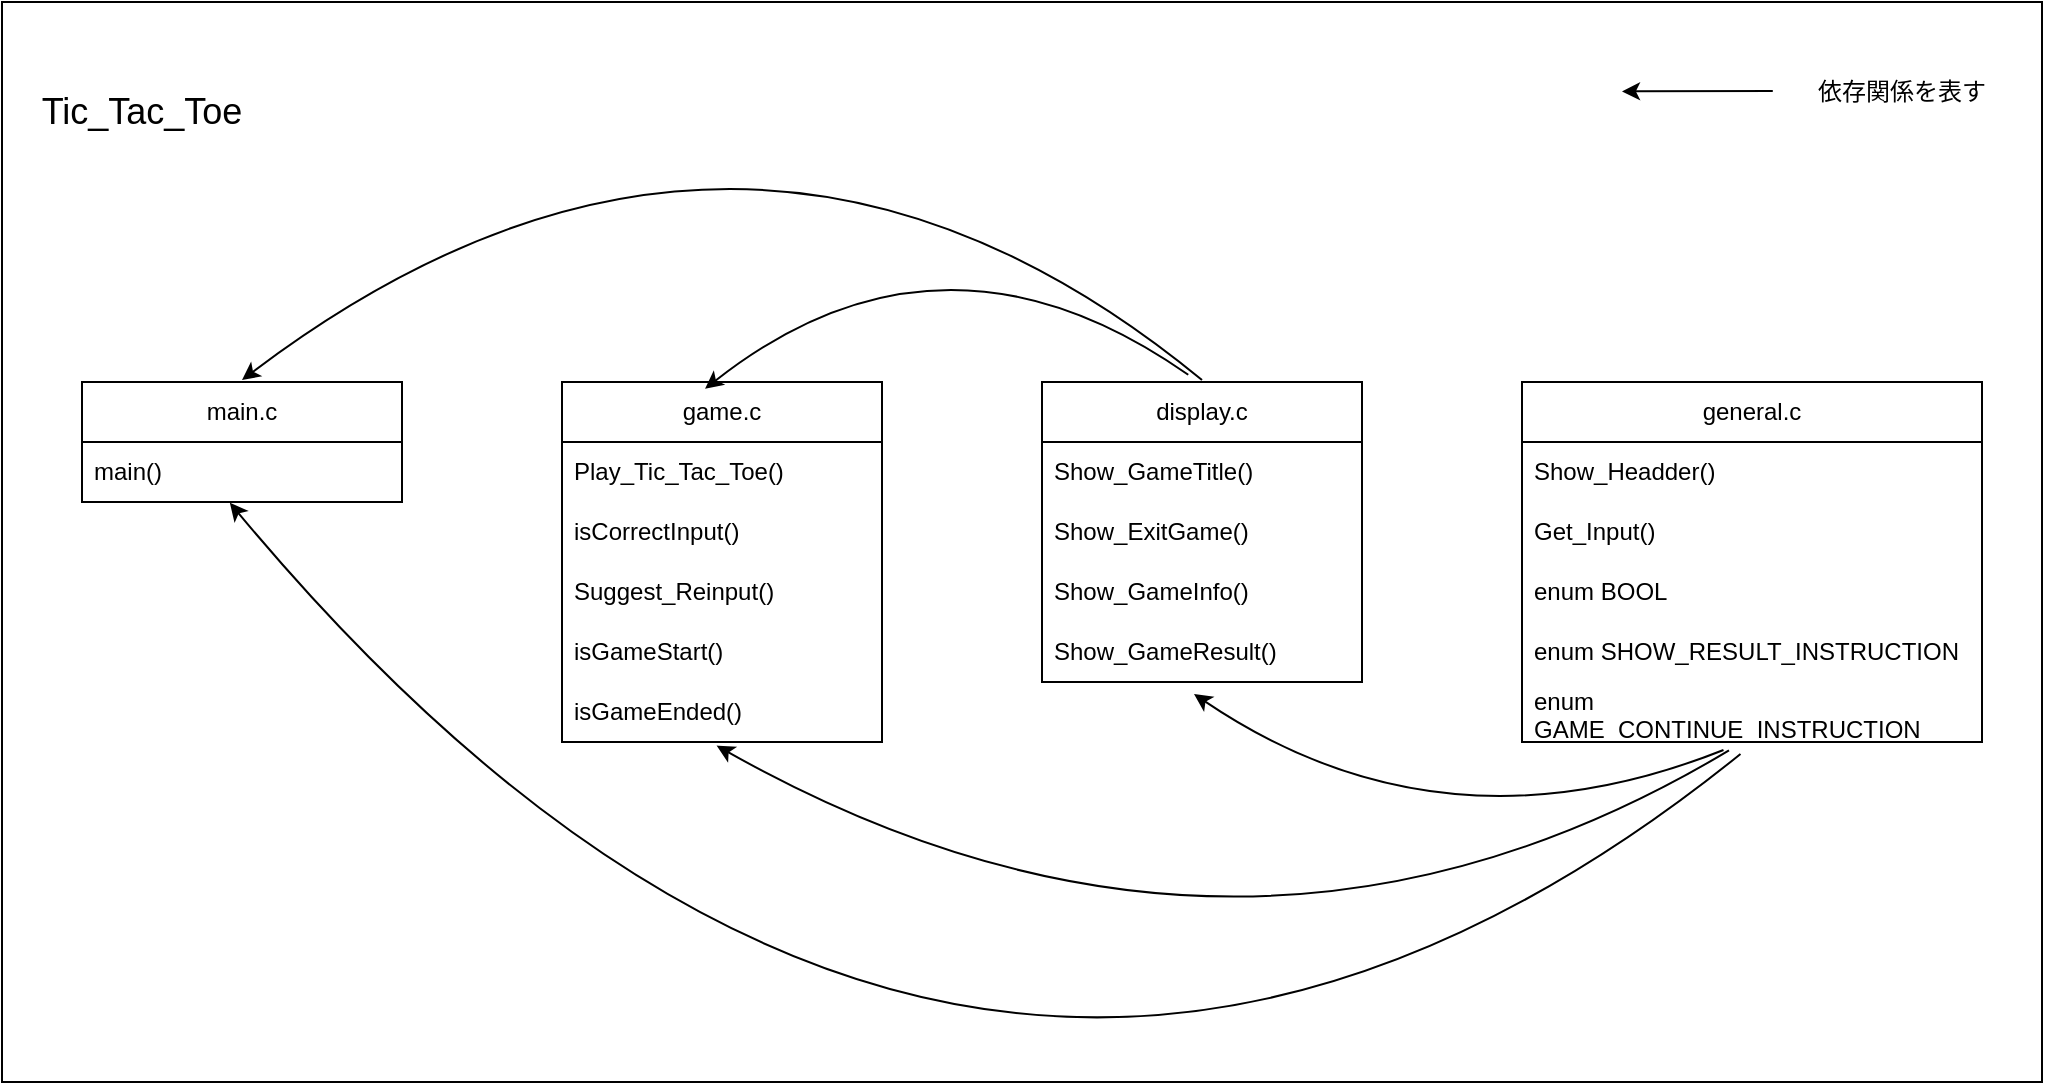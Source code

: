 <mxfile version="24.4.2" type="device">
  <diagram name="ページ1" id="AvuZTYZwSpTfi3i4aA59">
    <mxGraphModel dx="1242" dy="1746" grid="1" gridSize="10" guides="1" tooltips="1" connect="1" arrows="1" fold="1" page="1" pageScale="1" pageWidth="827" pageHeight="1169" math="0" shadow="0">
      <root>
        <mxCell id="0" />
        <mxCell id="1" parent="0" />
        <mxCell id="zXDxkU9e8F_hktkV6KAk-51" value="" style="rounded=0;whiteSpace=wrap;html=1;" parent="1" vertex="1">
          <mxGeometry x="40" y="-30" width="1020" height="540" as="geometry" />
        </mxCell>
        <mxCell id="zXDxkU9e8F_hktkV6KAk-8" value="main.c" style="swimlane;fontStyle=0;childLayout=stackLayout;horizontal=1;startSize=30;horizontalStack=0;resizeParent=1;resizeParentMax=0;resizeLast=0;collapsible=1;marginBottom=0;whiteSpace=wrap;html=1;" parent="1" vertex="1">
          <mxGeometry x="80" y="160" width="160" height="60" as="geometry" />
        </mxCell>
        <mxCell id="zXDxkU9e8F_hktkV6KAk-11" value="main()" style="text;strokeColor=none;fillColor=none;align=left;verticalAlign=middle;spacingLeft=4;spacingRight=4;overflow=hidden;points=[[0,0.5],[1,0.5]];portConstraint=eastwest;rotatable=0;whiteSpace=wrap;html=1;" parent="zXDxkU9e8F_hktkV6KAk-8" vertex="1">
          <mxGeometry y="30" width="160" height="30" as="geometry" />
        </mxCell>
        <mxCell id="zXDxkU9e8F_hktkV6KAk-12" value="display.c" style="swimlane;fontStyle=0;childLayout=stackLayout;horizontal=1;startSize=30;horizontalStack=0;resizeParent=1;resizeParentMax=0;resizeLast=0;collapsible=1;marginBottom=0;whiteSpace=wrap;html=1;" parent="1" vertex="1">
          <mxGeometry x="560" y="160" width="160" height="150" as="geometry" />
        </mxCell>
        <mxCell id="zXDxkU9e8F_hktkV6KAk-13" value="Show_GameTitle()" style="text;strokeColor=none;fillColor=none;align=left;verticalAlign=middle;spacingLeft=4;spacingRight=4;overflow=hidden;points=[[0,0.5],[1,0.5]];portConstraint=eastwest;rotatable=0;whiteSpace=wrap;html=1;" parent="zXDxkU9e8F_hktkV6KAk-12" vertex="1">
          <mxGeometry y="30" width="160" height="30" as="geometry" />
        </mxCell>
        <mxCell id="zXDxkU9e8F_hktkV6KAk-14" value="Show_ExitGame()" style="text;strokeColor=none;fillColor=none;align=left;verticalAlign=middle;spacingLeft=4;spacingRight=4;overflow=hidden;points=[[0,0.5],[1,0.5]];portConstraint=eastwest;rotatable=0;whiteSpace=wrap;html=1;" parent="zXDxkU9e8F_hktkV6KAk-12" vertex="1">
          <mxGeometry y="60" width="160" height="30" as="geometry" />
        </mxCell>
        <mxCell id="zXDxkU9e8F_hktkV6KAk-15" value="Show_GameInfo()" style="text;strokeColor=none;fillColor=none;align=left;verticalAlign=middle;spacingLeft=4;spacingRight=4;overflow=hidden;points=[[0,0.5],[1,0.5]];portConstraint=eastwest;rotatable=0;whiteSpace=wrap;html=1;" parent="zXDxkU9e8F_hktkV6KAk-12" vertex="1">
          <mxGeometry y="90" width="160" height="30" as="geometry" />
        </mxCell>
        <mxCell id="SHtjcA-MINKXaXSwgIMn-2" value="Show_GameResult()" style="text;strokeColor=none;fillColor=none;align=left;verticalAlign=middle;spacingLeft=4;spacingRight=4;overflow=hidden;points=[[0,0.5],[1,0.5]];portConstraint=eastwest;rotatable=0;whiteSpace=wrap;html=1;" vertex="1" parent="zXDxkU9e8F_hktkV6KAk-12">
          <mxGeometry y="120" width="160" height="30" as="geometry" />
        </mxCell>
        <mxCell id="zXDxkU9e8F_hktkV6KAk-16" value="game.c" style="swimlane;fontStyle=0;childLayout=stackLayout;horizontal=1;startSize=30;horizontalStack=0;resizeParent=1;resizeParentMax=0;resizeLast=0;collapsible=1;marginBottom=0;whiteSpace=wrap;html=1;" parent="1" vertex="1">
          <mxGeometry x="320" y="160" width="160" height="180" as="geometry" />
        </mxCell>
        <mxCell id="zXDxkU9e8F_hktkV6KAk-17" value="Play_Tic_Tac_Toe()" style="text;strokeColor=none;fillColor=none;align=left;verticalAlign=middle;spacingLeft=4;spacingRight=4;overflow=hidden;points=[[0,0.5],[1,0.5]];portConstraint=eastwest;rotatable=0;whiteSpace=wrap;html=1;" parent="zXDxkU9e8F_hktkV6KAk-16" vertex="1">
          <mxGeometry y="30" width="160" height="30" as="geometry" />
        </mxCell>
        <mxCell id="zXDxkU9e8F_hktkV6KAk-18" value="isCorrectInput()" style="text;strokeColor=none;fillColor=none;align=left;verticalAlign=middle;spacingLeft=4;spacingRight=4;overflow=hidden;points=[[0,0.5],[1,0.5]];portConstraint=eastwest;rotatable=0;whiteSpace=wrap;html=1;" parent="zXDxkU9e8F_hktkV6KAk-16" vertex="1">
          <mxGeometry y="60" width="160" height="30" as="geometry" />
        </mxCell>
        <mxCell id="zXDxkU9e8F_hktkV6KAk-19" value="Suggest_Reinput()" style="text;strokeColor=none;fillColor=none;align=left;verticalAlign=middle;spacingLeft=4;spacingRight=4;overflow=hidden;points=[[0,0.5],[1,0.5]];portConstraint=eastwest;rotatable=0;whiteSpace=wrap;html=1;" parent="zXDxkU9e8F_hktkV6KAk-16" vertex="1">
          <mxGeometry y="90" width="160" height="30" as="geometry" />
        </mxCell>
        <mxCell id="SHtjcA-MINKXaXSwgIMn-1" value="isGameStart()" style="text;strokeColor=none;fillColor=none;align=left;verticalAlign=middle;spacingLeft=4;spacingRight=4;overflow=hidden;points=[[0,0.5],[1,0.5]];portConstraint=eastwest;rotatable=0;whiteSpace=wrap;html=1;" vertex="1" parent="zXDxkU9e8F_hktkV6KAk-16">
          <mxGeometry y="120" width="160" height="30" as="geometry" />
        </mxCell>
        <mxCell id="zXDxkU9e8F_hktkV6KAk-21" value="isGameEnded()" style="text;strokeColor=none;fillColor=none;align=left;verticalAlign=middle;spacingLeft=4;spacingRight=4;overflow=hidden;points=[[0,0.5],[1,0.5]];portConstraint=eastwest;rotatable=0;whiteSpace=wrap;html=1;" parent="zXDxkU9e8F_hktkV6KAk-16" vertex="1">
          <mxGeometry y="150" width="160" height="30" as="geometry" />
        </mxCell>
        <mxCell id="zXDxkU9e8F_hktkV6KAk-23" value="general.c" style="swimlane;fontStyle=0;childLayout=stackLayout;horizontal=1;startSize=30;horizontalStack=0;resizeParent=1;resizeParentMax=0;resizeLast=0;collapsible=1;marginBottom=0;whiteSpace=wrap;html=1;" parent="1" vertex="1">
          <mxGeometry x="800" y="160" width="230" height="180" as="geometry" />
        </mxCell>
        <mxCell id="zXDxkU9e8F_hktkV6KAk-24" value="Show_Headder()" style="text;strokeColor=none;fillColor=none;align=left;verticalAlign=middle;spacingLeft=4;spacingRight=4;overflow=hidden;points=[[0,0.5],[1,0.5]];portConstraint=eastwest;rotatable=0;whiteSpace=wrap;html=1;" parent="zXDxkU9e8F_hktkV6KAk-23" vertex="1">
          <mxGeometry y="30" width="230" height="30" as="geometry" />
        </mxCell>
        <mxCell id="zXDxkU9e8F_hktkV6KAk-25" value="Get_Input()" style="text;strokeColor=none;fillColor=none;align=left;verticalAlign=middle;spacingLeft=4;spacingRight=4;overflow=hidden;points=[[0,0.5],[1,0.5]];portConstraint=eastwest;rotatable=0;whiteSpace=wrap;html=1;" parent="zXDxkU9e8F_hktkV6KAk-23" vertex="1">
          <mxGeometry y="60" width="230" height="30" as="geometry" />
        </mxCell>
        <mxCell id="zXDxkU9e8F_hktkV6KAk-32" value="enum BOOL" style="text;strokeColor=none;fillColor=none;align=left;verticalAlign=middle;spacingLeft=4;spacingRight=4;overflow=hidden;points=[[0,0.5],[1,0.5]];portConstraint=eastwest;rotatable=0;whiteSpace=wrap;html=1;" parent="zXDxkU9e8F_hktkV6KAk-23" vertex="1">
          <mxGeometry y="90" width="230" height="30" as="geometry" />
        </mxCell>
        <mxCell id="zXDxkU9e8F_hktkV6KAk-33" value="enum SHOW_RESULT_INSTRUCTION" style="text;strokeColor=none;fillColor=none;align=left;verticalAlign=middle;spacingLeft=4;spacingRight=4;overflow=hidden;points=[[0,0.5],[1,0.5]];portConstraint=eastwest;rotatable=0;whiteSpace=wrap;html=1;" parent="zXDxkU9e8F_hktkV6KAk-23" vertex="1">
          <mxGeometry y="120" width="230" height="30" as="geometry" />
        </mxCell>
        <mxCell id="zXDxkU9e8F_hktkV6KAk-34" value="enum GAME_CONTINUE_INSTRUCTION" style="text;strokeColor=none;fillColor=none;align=left;verticalAlign=middle;spacingLeft=4;spacingRight=4;overflow=hidden;points=[[0,0.5],[1,0.5]];portConstraint=eastwest;rotatable=0;whiteSpace=wrap;html=1;" parent="zXDxkU9e8F_hktkV6KAk-23" vertex="1">
          <mxGeometry y="150" width="230" height="30" as="geometry" />
        </mxCell>
        <mxCell id="zXDxkU9e8F_hktkV6KAk-39" value="" style="curved=1;endArrow=classic;html=1;rounded=0;entryX=0.462;entryY=1.013;entryDx=0;entryDy=0;entryPerimeter=0;exitX=0.475;exitY=1.2;exitDx=0;exitDy=0;exitPerimeter=0;" parent="1" source="zXDxkU9e8F_hktkV6KAk-34" target="zXDxkU9e8F_hktkV6KAk-11" edge="1">
          <mxGeometry width="50" height="50" relative="1" as="geometry">
            <mxPoint x="840" y="340" as="sourcePoint" />
            <mxPoint x="490" y="530" as="targetPoint" />
            <Array as="points">
              <mxPoint x="520" y="660" />
            </Array>
          </mxGeometry>
        </mxCell>
        <mxCell id="zXDxkU9e8F_hktkV6KAk-47" value="" style="curved=1;endArrow=classic;html=1;rounded=0;exitX=0.457;exitY=-0.024;exitDx=0;exitDy=0;exitPerimeter=0;entryX=0.447;entryY=0.019;entryDx=0;entryDy=0;entryPerimeter=0;" parent="1" source="zXDxkU9e8F_hktkV6KAk-12" target="zXDxkU9e8F_hktkV6KAk-16" edge="1">
          <mxGeometry width="50" height="50" relative="1" as="geometry">
            <mxPoint x="470" y="80" as="sourcePoint" />
            <mxPoint x="520" y="30" as="targetPoint" />
            <Array as="points">
              <mxPoint x="510" y="70" />
            </Array>
          </mxGeometry>
        </mxCell>
        <mxCell id="zXDxkU9e8F_hktkV6KAk-48" value="" style="curved=1;endArrow=classic;html=1;rounded=0;exitX=0.5;exitY=0;exitDx=0;exitDy=0;entryX=0.5;entryY=0;entryDx=0;entryDy=0;" parent="1" edge="1">
          <mxGeometry width="50" height="50" relative="1" as="geometry">
            <mxPoint x="640" y="159" as="sourcePoint" />
            <mxPoint x="160" y="159" as="targetPoint" />
            <Array as="points">
              <mxPoint x="410" y="-30" />
            </Array>
          </mxGeometry>
        </mxCell>
        <mxCell id="zXDxkU9e8F_hktkV6KAk-52" value="&lt;font style=&quot;font-size: 18px;&quot;&gt;Tic_Tac_Toe&lt;/font&gt;" style="text;html=1;align=center;verticalAlign=middle;whiteSpace=wrap;rounded=0;" parent="1" vertex="1">
          <mxGeometry x="80" y="10" width="60" height="30" as="geometry" />
        </mxCell>
        <mxCell id="zXDxkU9e8F_hktkV6KAk-53" value="" style="endArrow=classic;html=1;rounded=0;entryX=0.765;entryY=0.13;entryDx=0;entryDy=0;entryPerimeter=0;" parent="1" edge="1">
          <mxGeometry width="50" height="50" relative="1" as="geometry">
            <mxPoint x="925.397" y="14.5" as="sourcePoint" />
            <mxPoint x="850.0" y="14.7" as="targetPoint" />
          </mxGeometry>
        </mxCell>
        <mxCell id="zXDxkU9e8F_hktkV6KAk-54" value="依存関係を表す" style="text;html=1;align=center;verticalAlign=middle;whiteSpace=wrap;rounded=0;" parent="1" vertex="1">
          <mxGeometry x="930" width="120" height="30" as="geometry" />
        </mxCell>
        <mxCell id="SHtjcA-MINKXaXSwgIMn-3" value="" style="curved=1;endArrow=classic;html=1;rounded=0;exitX=0.438;exitY=1.133;exitDx=0;exitDy=0;exitPerimeter=0;entryX=0.475;entryY=1.2;entryDx=0;entryDy=0;entryPerimeter=0;" edge="1" parent="1" source="zXDxkU9e8F_hktkV6KAk-34" target="SHtjcA-MINKXaXSwgIMn-2">
          <mxGeometry width="50" height="50" relative="1" as="geometry">
            <mxPoint x="510" y="380" as="sourcePoint" />
            <mxPoint x="560" y="330" as="targetPoint" />
            <Array as="points">
              <mxPoint x="760" y="400" />
            </Array>
          </mxGeometry>
        </mxCell>
        <mxCell id="SHtjcA-MINKXaXSwgIMn-6" value="" style="curved=1;endArrow=classic;html=1;rounded=0;exitX=0.45;exitY=1.14;exitDx=0;exitDy=0;exitPerimeter=0;entryX=0.483;entryY=1.06;entryDx=0;entryDy=0;entryPerimeter=0;" edge="1" parent="1" source="zXDxkU9e8F_hktkV6KAk-34" target="zXDxkU9e8F_hktkV6KAk-21">
          <mxGeometry width="50" height="50" relative="1" as="geometry">
            <mxPoint x="490" y="380" as="sourcePoint" />
            <mxPoint x="540" y="330" as="targetPoint" />
            <Array as="points">
              <mxPoint x="660" y="490" />
            </Array>
          </mxGeometry>
        </mxCell>
      </root>
    </mxGraphModel>
  </diagram>
</mxfile>
